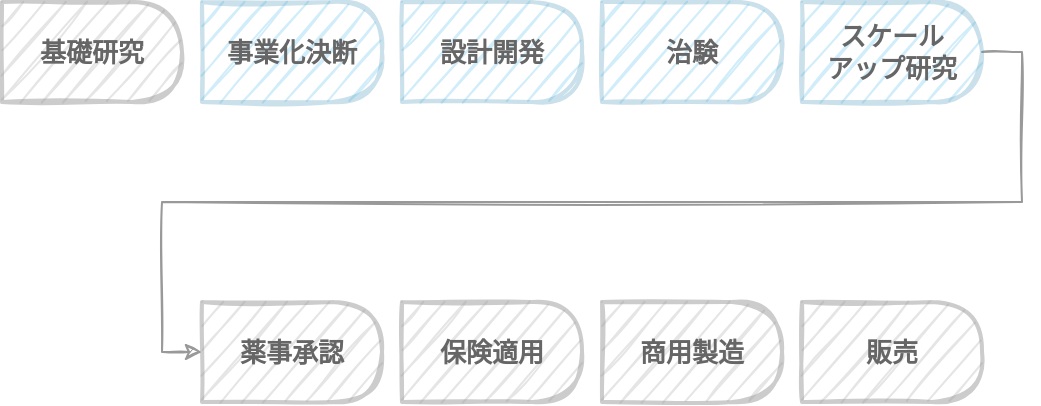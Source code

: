 <mxfile version="16.5.2" type="github" pages="7"><diagram id="iuKAMjdSAFSw6GBmPtJa" name="Scope1"><mxGraphModel dx="1473" dy="371" grid="1" gridSize="10" guides="1" tooltips="1" connect="1" arrows="1" fold="1" page="1" pageScale="1" pageWidth="850" pageHeight="1100" math="0" shadow="0"><root><mxCell id="0"/><mxCell id="1" parent="0"/><mxCell id="76yHoALL5mbPEJ48qjr9-2" value="基礎研究" style="shape=delay;whiteSpace=wrap;html=1;fontSize=13;strokeColor=#999999;fontColor=#666666;fontStyle=1;fillColor=#CCCCCC;fontFamily=Noto Sans;fontSource=https%3A%2F%2Ffonts.googleapis.com%2Fcss%3Ffamily%3DNoto%2BSans;sketch=1;strokeWidth=2;opacity=50;" vertex="1" parent="1"><mxGeometry x="-780" y="520" width="90" height="50" as="geometry"/></mxCell><mxCell id="76yHoALL5mbPEJ48qjr9-3" value="事業化決断" style="shape=delay;whiteSpace=wrap;html=1;fontSize=13;strokeColor=#529ABA;fontColor=#666666;fontStyle=1;fillColor=#69C4ED;fontFamily=Noto Sans;fontSource=https%3A%2F%2Ffonts.googleapis.com%2Fcss%3Ffamily%3DNoto%2BSans;sketch=1;opacity=30;strokeWidth=2;" vertex="1" parent="1"><mxGeometry x="-680" y="520" width="90" height="50" as="geometry"/></mxCell><mxCell id="76yHoALL5mbPEJ48qjr9-4" value="設計開発" style="shape=delay;whiteSpace=wrap;html=1;fontSize=13;strokeColor=#529ABA;fontColor=#666666;fontStyle=1;fillColor=#69C4ED;fontFamily=Noto Sans;fontSource=https%3A%2F%2Ffonts.googleapis.com%2Fcss%3Ffamily%3DNoto%2BSans;sketch=1;opacity=30;strokeWidth=2;" vertex="1" parent="1"><mxGeometry x="-580" y="520" width="90" height="50" as="geometry"/></mxCell><mxCell id="76yHoALL5mbPEJ48qjr9-5" value="治験" style="shape=delay;whiteSpace=wrap;html=1;fontSize=13;strokeColor=#529ABA;fontColor=#666666;fontStyle=1;fillColor=#69C4ED;fontFamily=Noto Sans;fontSource=https%3A%2F%2Ffonts.googleapis.com%2Fcss%3Ffamily%3DNoto%2BSans;sketch=1;opacity=30;strokeWidth=2;" vertex="1" parent="1"><mxGeometry x="-480" y="520" width="90" height="50" as="geometry"/></mxCell><mxCell id="76yHoALL5mbPEJ48qjr9-11" style="edgeStyle=orthogonalEdgeStyle;rounded=0;orthogonalLoop=1;jettySize=auto;html=1;exitX=1;exitY=0.5;exitDx=0;exitDy=0;entryX=0;entryY=0.5;entryDx=0;entryDy=0;fillColor=#f5f5f5;strokeColor=#999999;fontFamily=Noto Sans;fontSource=https%3A%2F%2Ffonts.googleapis.com%2Fcss%3Ffamily%3DNoto%2BSans;sketch=1;fontColor=#666666;fontStyle=0" edge="1" parent="1" source="76yHoALL5mbPEJ48qjr9-6" target="76yHoALL5mbPEJ48qjr9-7"><mxGeometry relative="1" as="geometry"/></mxCell><mxCell id="76yHoALL5mbPEJ48qjr9-6" value="&lt;div&gt;スケール&lt;/div&gt;&lt;div&gt;アップ研究&lt;/div&gt;" style="shape=delay;whiteSpace=wrap;html=1;fontSize=13;strokeColor=#529ABA;fontColor=#666666;fontStyle=1;fillColor=#69C4ED;fontFamily=Noto Sans;fontSource=https%3A%2F%2Ffonts.googleapis.com%2Fcss%3Ffamily%3DNoto%2BSans;sketch=1;opacity=30;strokeWidth=2;" vertex="1" parent="1"><mxGeometry x="-380" y="520" width="90" height="50" as="geometry"/></mxCell><mxCell id="76yHoALL5mbPEJ48qjr9-7" value="薬事承認" style="shape=delay;whiteSpace=wrap;html=1;fontSize=13;strokeColor=#999999;fontColor=#666666;fontStyle=1;fillColor=#CCCCCC;fontFamily=Noto Sans;fontSource=https%3A%2F%2Ffonts.googleapis.com%2Fcss%3Ffamily%3DNoto%2BSans;sketch=1;strokeWidth=2;opacity=50;" vertex="1" parent="1"><mxGeometry x="-680" y="670" width="90" height="50" as="geometry"/></mxCell><mxCell id="76yHoALL5mbPEJ48qjr9-8" value="保険適用" style="shape=delay;whiteSpace=wrap;html=1;fontSize=13;strokeColor=#999999;fontColor=#666666;fontStyle=1;fillColor=#CCCCCC;fontFamily=Noto Sans;fontSource=https%3A%2F%2Ffonts.googleapis.com%2Fcss%3Ffamily%3DNoto%2BSans;sketch=1;strokeWidth=2;opacity=50;" vertex="1" parent="1"><mxGeometry x="-580" y="670" width="90" height="50" as="geometry"/></mxCell><mxCell id="76yHoALL5mbPEJ48qjr9-9" value="商用製造" style="shape=delay;whiteSpace=wrap;html=1;fontSize=13;strokeColor=#999999;fontColor=#666666;fontStyle=1;fillColor=#CCCCCC;fontFamily=Noto Sans;fontSource=https%3A%2F%2Ffonts.googleapis.com%2Fcss%3Ffamily%3DNoto%2BSans;sketch=1;strokeWidth=2;opacity=50;" vertex="1" parent="1"><mxGeometry x="-480" y="670" width="90" height="50" as="geometry"/></mxCell><mxCell id="76yHoALL5mbPEJ48qjr9-10" value="販売" style="shape=delay;whiteSpace=wrap;html=1;fontSize=13;strokeColor=#999999;fontColor=#666666;fontStyle=1;fillColor=#CCCCCC;fontFamily=Noto Sans;fontSource=https%3A%2F%2Ffonts.googleapis.com%2Fcss%3Ffamily%3DNoto%2BSans;sketch=1;strokeWidth=2;opacity=50;" vertex="1" parent="1"><mxGeometry x="-380" y="670" width="90" height="50" as="geometry"/></mxCell></root></mxGraphModel></diagram><diagram name="Scope2" id="lq7y6WpqA6HuHxRg6o95"><mxGraphModel dx="1553" dy="419" grid="1" gridSize="10" guides="1" tooltips="1" connect="1" arrows="1" fold="1" page="1" pageScale="1" pageWidth="850" pageHeight="1100" math="0" shadow="0"><root><mxCell id="eqSnx0wqoSUiIAxdlNyT-0"/><mxCell id="eqSnx0wqoSUiIAxdlNyT-1" parent="eqSnx0wqoSUiIAxdlNyT-0"/><mxCell id="eqSnx0wqoSUiIAxdlNyT-3" value="事業化計画" style="shape=delay;whiteSpace=wrap;html=1;fontSize=13;strokeColor=none;fontColor=#FFFFFF;fontStyle=1;fillColor=#529ABA;fontFamily=Noto Sans;fontSource=https%3A%2F%2Ffonts.googleapis.com%2Fcss%3Ffamily%3DNoto%2BSans;" vertex="1" parent="eqSnx0wqoSUiIAxdlNyT-1"><mxGeometry x="-680" y="520" width="90" height="50" as="geometry"/></mxCell><mxCell id="eqSnx0wqoSUiIAxdlNyT-4" value="設計開発" style="shape=delay;whiteSpace=wrap;html=1;fontSize=13;strokeColor=none;fontColor=#FFFFFF;fontStyle=1;fillColor=#529ABA;fontFamily=Noto Sans;fontSource=https%3A%2F%2Ffonts.googleapis.com%2Fcss%3Ffamily%3DNoto%2BSans;" vertex="1" parent="eqSnx0wqoSUiIAxdlNyT-1"><mxGeometry x="-580" y="520" width="90" height="50" as="geometry"/></mxCell><mxCell id="eqSnx0wqoSUiIAxdlNyT-5" value="治験" style="shape=delay;whiteSpace=wrap;html=1;fontSize=13;strokeColor=none;fontColor=#FFFFFF;fontStyle=1;fillColor=#529ABA;fontFamily=Noto Sans;fontSource=https%3A%2F%2Ffonts.googleapis.com%2Fcss%3Ffamily%3DNoto%2BSans;" vertex="1" parent="eqSnx0wqoSUiIAxdlNyT-1"><mxGeometry x="-480" y="520" width="90" height="50" as="geometry"/></mxCell><mxCell id="eqSnx0wqoSUiIAxdlNyT-7" value="&lt;div&gt;スケール&lt;/div&gt;&lt;div&gt;アップ研究&lt;/div&gt;" style="shape=delay;whiteSpace=wrap;html=1;fontSize=13;strokeColor=none;fontColor=#FFFFFF;fontStyle=1;fillColor=#529ABA;fontFamily=Noto Sans;fontSource=https%3A%2F%2Ffonts.googleapis.com%2Fcss%3Ffamily%3DNoto%2BSans;" vertex="1" parent="eqSnx0wqoSUiIAxdlNyT-1"><mxGeometry x="-380" y="520" width="90" height="50" as="geometry"/></mxCell><mxCell id="eqSnx0wqoSUiIAxdlNyT-12" value="事業化計画" style="rounded=1;whiteSpace=wrap;html=1;fontFamily=Noto Sans;fontSource=https%3A%2F%2Ffonts.googleapis.com%2Fcss%3Ffamily%3DNoto%2BSans;fillColor=#529ABA;strokeColor=default;sketch=0;strokeWidth=1;perimeterSpacing=0;opacity=50;fontSize=15;" vertex="1" parent="eqSnx0wqoSUiIAxdlNyT-1"><mxGeometry x="-760" y="640" width="120" height="60" as="geometry"/></mxCell></root></mxGraphModel></diagram><diagram id="ZCAo-ZA-OAc-q7RtXa3J" name="Scope w/DR"><mxGraphModel dx="1090" dy="694" grid="1" gridSize="10" guides="1" tooltips="1" connect="1" arrows="1" fold="1" page="1" pageScale="1" pageWidth="850" pageHeight="1100" math="0" shadow="0"><root><mxCell id="0bfAoqfOU0yHdPyfX0gx-0"/><mxCell id="0bfAoqfOU0yHdPyfX0gx-1" parent="0bfAoqfOU0yHdPyfX0gx-0"/></root></mxGraphModel></diagram><diagram id="Aa9PFMxwlNfnsbcR9p8c" name="Doc_strucrure"><mxGraphModel dx="1090" dy="694" grid="1" gridSize="10" guides="1" tooltips="1" connect="1" arrows="1" fold="1" page="1" pageScale="1" pageWidth="850" pageHeight="1100" math="0" shadow="0"><root><mxCell id="kwe16WTq3SODDVzNMtVF-0"/><mxCell id="kwe16WTq3SODDVzNMtVF-1" parent="kwe16WTq3SODDVzNMtVF-0"/></root></mxGraphModel></diagram><diagram id="PuTErIkUQHHaxOQW5xAx" name="PJ_structure"><mxGraphModel dx="1090" dy="694" grid="1" gridSize="10" guides="1" tooltips="1" connect="1" arrows="1" fold="1" page="1" pageScale="1" pageWidth="850" pageHeight="1100" math="0" shadow="0"><root><mxCell id="Yq5WNJcUjdj_qgMxefIM-0"/><mxCell id="Yq5WNJcUjdj_qgMxefIM-1" parent="Yq5WNJcUjdj_qgMxefIM-0"/></root></mxGraphModel></diagram><diagram id="ZE42oGExc5WqbOK2Fqf-" name="Meeting"><mxGraphModel dx="1090" dy="694" grid="1" gridSize="10" guides="1" tooltips="1" connect="1" arrows="1" fold="1" page="1" pageScale="1" pageWidth="850" pageHeight="1100" math="0" shadow="0"><root><mxCell id="B6JgSWECATYwMOb2hMvR-0"/><mxCell id="B6JgSWECATYwMOb2hMvR-1" parent="B6JgSWECATYwMOb2hMvR-0"/></root></mxGraphModel></diagram><diagram id="ExtQ2N98_CgnjT1G74Nd" name="Docs_tobepreparedNOW"><mxGraphModel dx="1090" dy="694" grid="1" gridSize="10" guides="1" tooltips="1" connect="1" arrows="1" fold="1" page="1" pageScale="1" pageWidth="850" pageHeight="1100" math="0" shadow="0"><root><mxCell id="ZWQeATHiny7E6jL63voP-0"/><mxCell id="ZWQeATHiny7E6jL63voP-1" parent="ZWQeATHiny7E6jL63voP-0"/></root></mxGraphModel></diagram></mxfile>